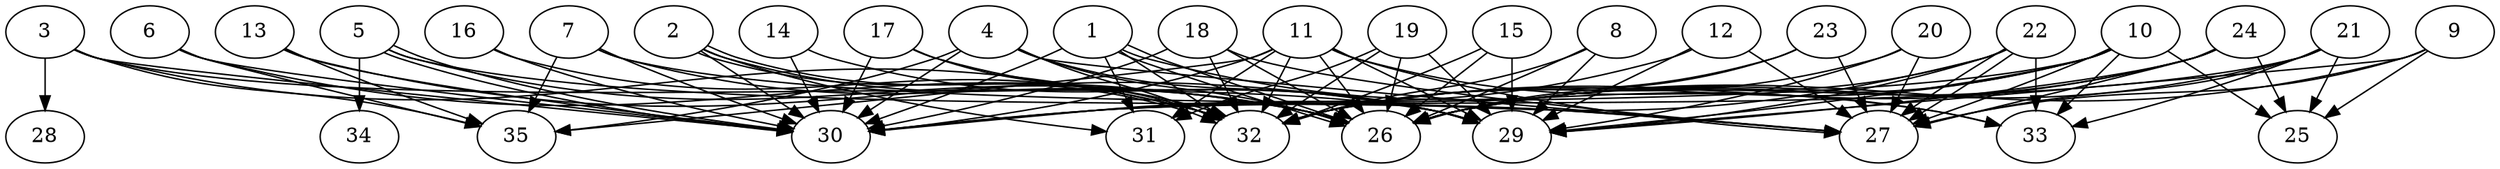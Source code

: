 // DAG automatically generated by daggen at Thu Oct  3 14:05:37 2019
// ./daggen --dot -n 35 --ccr 0.5 --fat 0.9 --regular 0.7 --density 0.9 --mindata 5242880 --maxdata 52428800 
digraph G {
  1 [size="84654080", alpha="0.02", expect_size="42327040"] 
  1 -> 26 [size ="42327040"]
  1 -> 26 [size ="42327040"]
  1 -> 30 [size ="42327040"]
  1 -> 31 [size ="42327040"]
  1 -> 32 [size ="42327040"]
  1 -> 33 [size ="42327040"]
  2 [size="96808960", alpha="0.15", expect_size="48404480"] 
  2 -> 26 [size ="48404480"]
  2 -> 30 [size ="48404480"]
  2 -> 31 [size ="48404480"]
  2 -> 32 [size ="48404480"]
  2 -> 32 [size ="48404480"]
  3 [size="73832448", alpha="0.08", expect_size="36916224"] 
  3 -> 28 [size ="36916224"]
  3 -> 29 [size ="36916224"]
  3 -> 30 [size ="36916224"]
  3 -> 32 [size ="36916224"]
  3 -> 35 [size ="36916224"]
  4 [size="74225664", alpha="0.12", expect_size="37112832"] 
  4 -> 26 [size ="37112832"]
  4 -> 27 [size ="37112832"]
  4 -> 29 [size ="37112832"]
  4 -> 30 [size ="37112832"]
  4 -> 32 [size ="37112832"]
  4 -> 35 [size ="37112832"]
  5 [size="96116736", alpha="0.04", expect_size="48058368"] 
  5 -> 26 [size ="48058368"]
  5 -> 27 [size ="48058368"]
  5 -> 30 [size ="48058368"]
  5 -> 30 [size ="48058368"]
  5 -> 34 [size ="48058368"]
  6 [size="97587200", alpha="0.15", expect_size="48793600"] 
  6 -> 26 [size ="48793600"]
  6 -> 30 [size ="48793600"]
  6 -> 35 [size ="48793600"]
  7 [size="23308288", alpha="0.19", expect_size="11654144"] 
  7 -> 26 [size ="11654144"]
  7 -> 27 [size ="11654144"]
  7 -> 30 [size ="11654144"]
  7 -> 35 [size ="11654144"]
  8 [size="51290112", alpha="0.17", expect_size="25645056"] 
  8 -> 26 [size ="25645056"]
  8 -> 29 [size ="25645056"]
  8 -> 32 [size ="25645056"]
  9 [size="20635648", alpha="0.12", expect_size="10317824"] 
  9 -> 25 [size ="10317824"]
  9 -> 26 [size ="10317824"]
  9 -> 27 [size ="10317824"]
  9 -> 29 [size ="10317824"]
  10 [size="78807040", alpha="0.02", expect_size="39403520"] 
  10 -> 25 [size ="39403520"]
  10 -> 26 [size ="39403520"]
  10 -> 27 [size ="39403520"]
  10 -> 29 [size ="39403520"]
  10 -> 30 [size ="39403520"]
  10 -> 32 [size ="39403520"]
  10 -> 33 [size ="39403520"]
  11 [size="37582848", alpha="0.05", expect_size="18791424"] 
  11 -> 26 [size ="18791424"]
  11 -> 27 [size ="18791424"]
  11 -> 29 [size ="18791424"]
  11 -> 30 [size ="18791424"]
  11 -> 31 [size ="18791424"]
  11 -> 32 [size ="18791424"]
  11 -> 33 [size ="18791424"]
  11 -> 35 [size ="18791424"]
  12 [size="47398912", alpha="0.06", expect_size="23699456"] 
  12 -> 27 [size ="23699456"]
  12 -> 29 [size ="23699456"]
  12 -> 30 [size ="23699456"]
  13 [size="23760896", alpha="0.12", expect_size="11880448"] 
  13 -> 29 [size ="11880448"]
  13 -> 30 [size ="11880448"]
  13 -> 35 [size ="11880448"]
  14 [size="60119040", alpha="0.06", expect_size="30059520"] 
  14 -> 29 [size ="30059520"]
  14 -> 30 [size ="30059520"]
  15 [size="21950464", alpha="0.03", expect_size="10975232"] 
  15 -> 26 [size ="10975232"]
  15 -> 29 [size ="10975232"]
  15 -> 32 [size ="10975232"]
  16 [size="41488384", alpha="0.08", expect_size="20744192"] 
  16 -> 30 [size ="20744192"]
  16 -> 32 [size ="20744192"]
  17 [size="18524160", alpha="0.09", expect_size="9262080"] 
  17 -> 29 [size ="9262080"]
  17 -> 30 [size ="9262080"]
  17 -> 32 [size ="9262080"]
  18 [size="15128576", alpha="0.11", expect_size="7564288"] 
  18 -> 26 [size ="7564288"]
  18 -> 27 [size ="7564288"]
  18 -> 30 [size ="7564288"]
  18 -> 32 [size ="7564288"]
  19 [size="96786432", alpha="0.02", expect_size="48393216"] 
  19 -> 26 [size ="48393216"]
  19 -> 29 [size ="48393216"]
  19 -> 31 [size ="48393216"]
  19 -> 32 [size ="48393216"]
  20 [size="58986496", alpha="0.17", expect_size="29493248"] 
  20 -> 27 [size ="29493248"]
  20 -> 29 [size ="29493248"]
  20 -> 32 [size ="29493248"]
  21 [size="68726784", alpha="0.08", expect_size="34363392"] 
  21 -> 25 [size ="34363392"]
  21 -> 26 [size ="34363392"]
  21 -> 27 [size ="34363392"]
  21 -> 30 [size ="34363392"]
  21 -> 33 [size ="34363392"]
  22 [size="90908672", alpha="0.17", expect_size="45454336"] 
  22 -> 26 [size ="45454336"]
  22 -> 27 [size ="45454336"]
  22 -> 27 [size ="45454336"]
  22 -> 29 [size ="45454336"]
  22 -> 30 [size ="45454336"]
  22 -> 33 [size ="45454336"]
  23 [size="27158528", alpha="0.00", expect_size="13579264"] 
  23 -> 26 [size ="13579264"]
  23 -> 27 [size ="13579264"]
  23 -> 32 [size ="13579264"]
  24 [size="84961280", alpha="0.16", expect_size="42480640"] 
  24 -> 25 [size ="42480640"]
  24 -> 26 [size ="42480640"]
  24 -> 27 [size ="42480640"]
  24 -> 29 [size ="42480640"]
  24 -> 32 [size ="42480640"]
  25 [size="20619264", alpha="0.10", expect_size="10309632"] 
  26 [size="33273856", alpha="0.03", expect_size="16636928"] 
  27 [size="68673536", alpha="0.18", expect_size="34336768"] 
  28 [size="14665728", alpha="0.03", expect_size="7332864"] 
  29 [size="66482176", alpha="0.09", expect_size="33241088"] 
  30 [size="77289472", alpha="0.09", expect_size="38644736"] 
  31 [size="65189888", alpha="0.16", expect_size="32594944"] 
  32 [size="104351744", alpha="0.10", expect_size="52175872"] 
  33 [size="92358656", alpha="0.07", expect_size="46179328"] 
  34 [size="92559360", alpha="0.15", expect_size="46279680"] 
  35 [size="74317824", alpha="0.05", expect_size="37158912"] 
}

